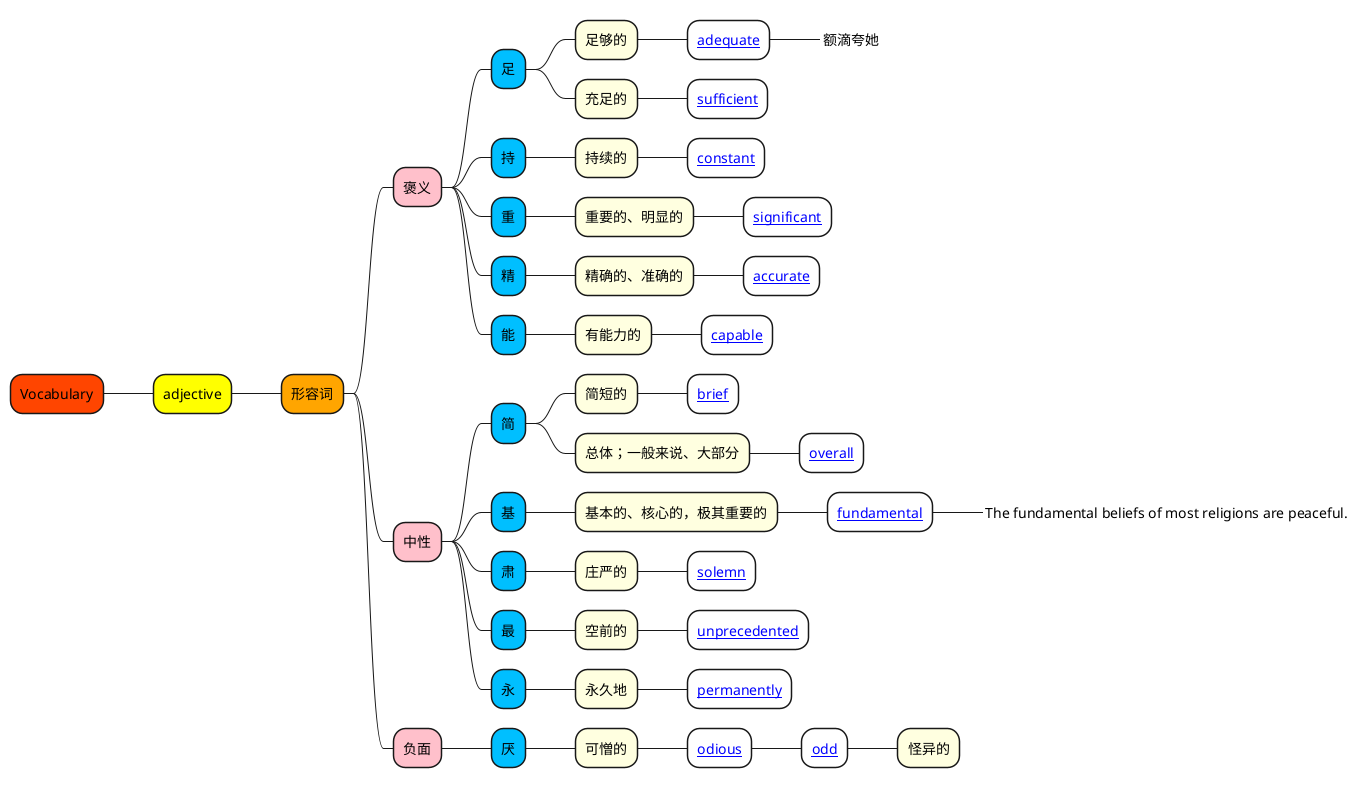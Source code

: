 @startmindmap

+[#OrangeRed] Vocabulary

++[#yellow] adjective

+++[#Orange] 形容词


++++[#Pink] 褒义

+++++[#DeepSkyBlue] 足

++++++[#LightYellow] 足够的
+++++++[#White] [[https://cn.bing.com/dict/search?q=adequate adequate]]
++++++++[#Aquamarine]_ 额滴夸她

++++++[#LightYellow] 充足的
+++++++[#White] [[https://cn.bing.com/dict/search?q=sufficient sufficient]]


+++++[#DeepSkyBlue] 持

++++++[#LightYellow] 持续的
+++++++[#White] [[https://cn.bing.com/dict/search?q=constant constant]]


+++++[#DeepSkyBlue] 重

++++++[#LightYellow] 重要的、明显的
+++++++[#White] [[https://cn.bing.com/dict/search?q=significant significant]]


+++++[#DeepSkyBlue] 精

++++++[#LightYellow] 精确的、准确的
+++++++[#White] [[https://cn.bing.com/dict/search?q=accurate accurate]]


+++++[#DeepSkyBlue] 能

++++++[#LightYellow] 有能力的
+++++++[#White] [[https://cn.bing.com/dict/search?q=capable capable]]





++++[#Pink] 中性


+++++[#DeepSkyBlue] 简

++++++[#LightYellow] 简短的
+++++++[#White] [[https://cn.bing.com/dict/search?q=brief brief]]

++++++[#LightYellow] 总体；一般来说、大部分
+++++++[#White] [[https://cn.bing.com/dict/search?q=overall overall]]


+++++[#DeepSkyBlue] 基

++++++[#LightYellow] 基本的、核心的，极其重要的
+++++++[#White] [[https://cn.bing.com/dict/search?q=fundamental fundamental]]
++++++++[#Aquamarine]_ The fundamental beliefs of most religions are peaceful.




+++++[#DeepSkyBlue] 肃

++++++[#LightYellow] 庄严的
+++++++[#White] [[https://cn.bing.com/dict/search?q=solemn solemn]]


+++++[#DeepSkyBlue] 最

++++++[#LightYellow] 空前的
+++++++[#White] [[https://cn.bing.com/dict/search?q=unprecedented unprecedented]]



+++++[#DeepSkyBlue] 永

++++++[#LightYellow] 永久地
+++++++[#White] [[https://cn.bing.com/dict/search?q=permanently permanently]]






++++[#Pink] 负面


+++++[#DeepSkyBlue] 厌

++++++[#LightYellow] 可憎的
+++++++[#White] [[https://cn.bing.com/dict/search?q=odious odious]]
++++++++[#White] [[https://cn.bing.com/dict/search?q=odd odd]]
+++++++++[#LightYellow] 怪异的









@endmindmap